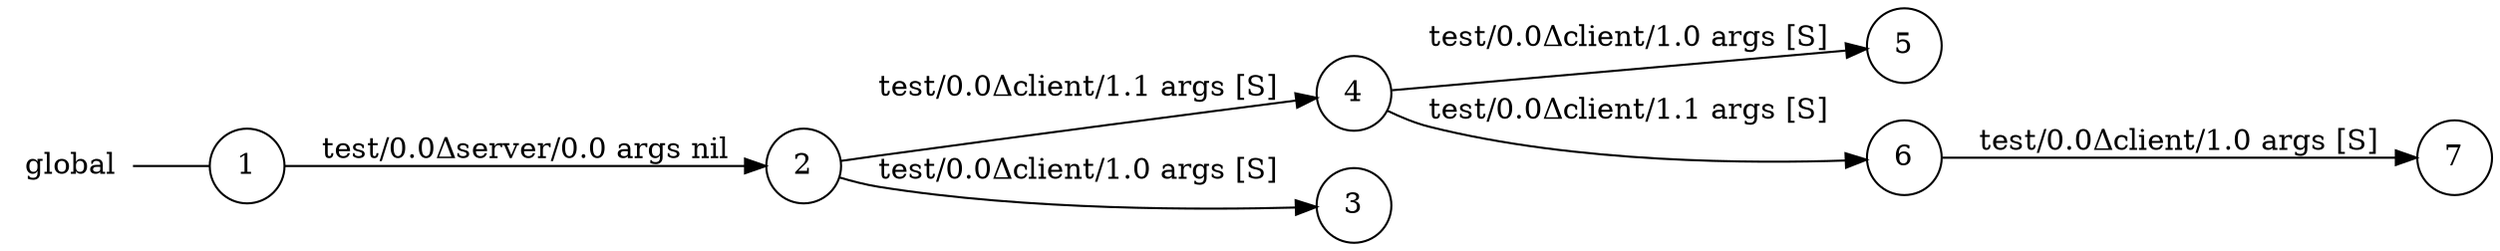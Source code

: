 digraph global {
	rankdir="LR";
	n_0 [label="global", shape="plaintext"];
	n_1 [id="5", shape=circle, label="5"];
	n_2 [id="6", shape=circle, label="6"];
	n_3 [id="1", shape=circle, label="1"];
	n_0 -> n_3 [arrowhead=none];
	n_4 [id="2", shape=circle, label="2"];
	n_5 [id="4", shape=circle, label="4"];
	n_6 [id="7", shape=circle, label="7"];
	n_7 [id="3", shape=circle, label="3"];

	n_4 -> n_7 [id="[$e|1]", label="test/0.0Δclient/1.0 args [S]"];
	n_4 -> n_5 [id="[$e|2]", label="test/0.0Δclient/1.1 args [S]"];
	n_5 -> n_1 [id="[$e|3]", label="test/0.0Δclient/1.0 args [S]"];
	n_3 -> n_4 [id="[$e|0]", label="test/0.0Δserver/0.0 args nil"];
	n_5 -> n_2 [id="[$e|4]", label="test/0.0Δclient/1.1 args [S]"];
	n_2 -> n_6 [id="[$e|5]", label="test/0.0Δclient/1.0 args [S]"];
}
